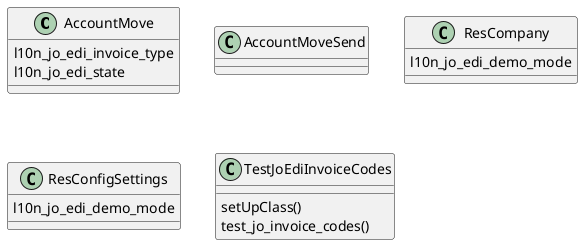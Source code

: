 @startuml classes_l10n_jo_edi_extended
set namespaceSeparator none
class "AccountMove" as odoo_src.odoo.addons.l10n_jo_edi_extended.models.account_move.AccountMove {
  l10n_jo_edi_invoice_type
  l10n_jo_edi_state
}
class "AccountMoveSend" as odoo_src.odoo.addons.l10n_jo_edi_extended.models.account_move_send.AccountMoveSend {
}
class "ResCompany" as odoo_src.odoo.addons.l10n_jo_edi_extended.models.res_company.ResCompany {
  l10n_jo_edi_demo_mode
}
class "ResConfigSettings" as odoo_src.odoo.addons.l10n_jo_edi_extended.models.res_config_settings.ResConfigSettings {
  l10n_jo_edi_demo_mode
}
class "TestJoEdiInvoiceCodes" as odoo_src.odoo.addons.l10n_jo_edi_extended.tests.test_jo_edi_invoice_codes.TestJoEdiInvoiceCodes {
  setUpClass()
  test_jo_invoice_codes()
}
@enduml
